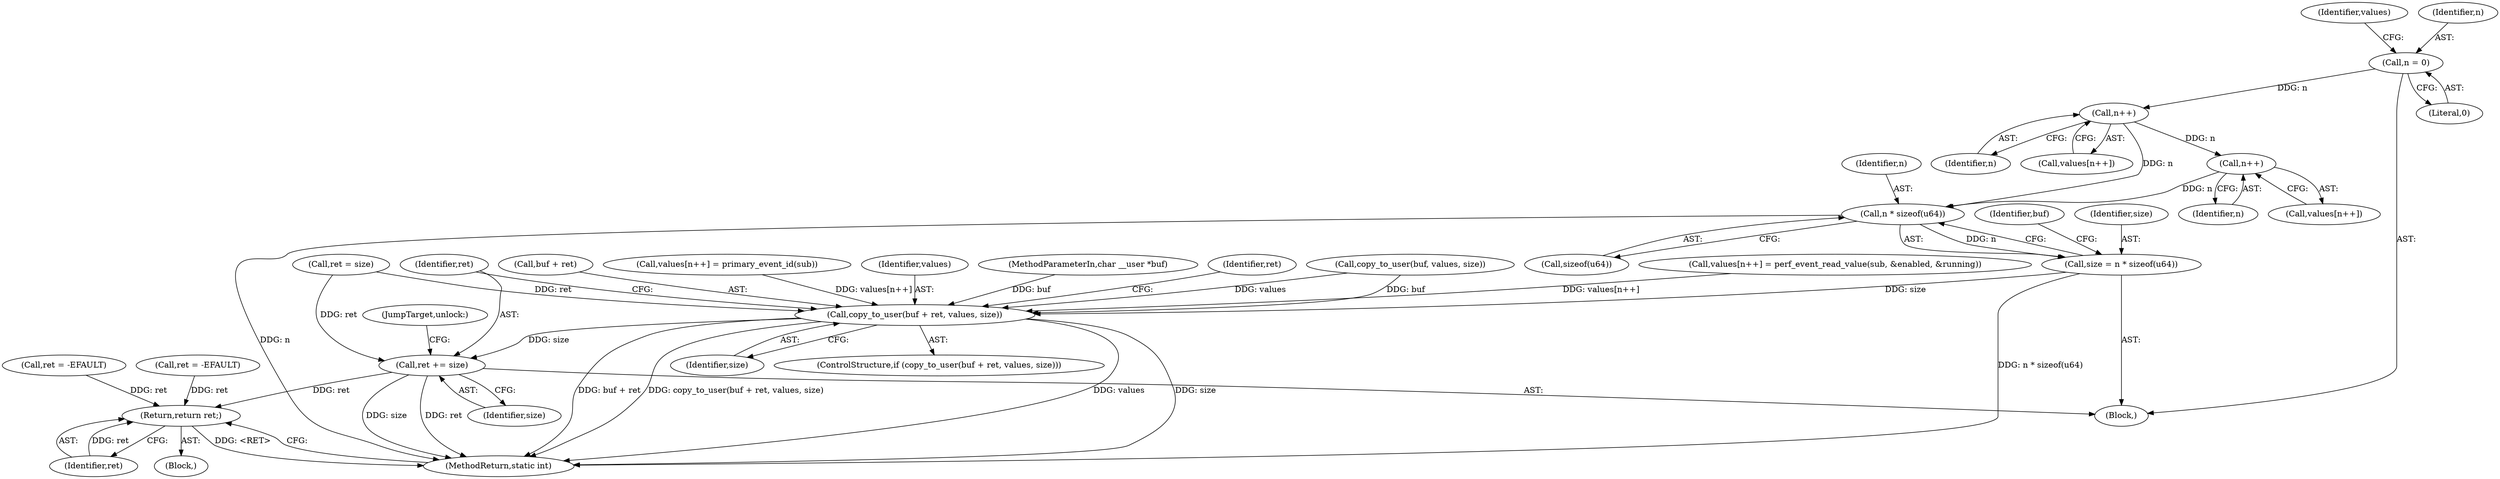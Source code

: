 digraph "0_linux_f63a8daa5812afef4f06c962351687e1ff9ccb2b_4@API" {
"1000238" [label="(Call,n * sizeof(u64))"];
"1000232" [label="(Call,n++)"];
"1000217" [label="(Call,n++)"];
"1000211" [label="(Call,n = 0)"];
"1000236" [label="(Call,size = n * sizeof(u64))"];
"1000243" [label="(Call,copy_to_user(buf + ret, values, size))"];
"1000255" [label="(Call,ret += size)"];
"1000264" [label="(Return,return ret;)"];
"1000121" [label="(Call,ret = -EFAULT)"];
"1000104" [label="(Block,)"];
"1000236" [label="(Call,size = n * sizeof(u64))"];
"1000230" [label="(Call,values[n++])"];
"1000211" [label="(Call,n = 0)"];
"1000207" [label="(Call,ret = size)"];
"1000233" [label="(Identifier,n)"];
"1000216" [label="(Identifier,values)"];
"1000255" [label="(Call,ret += size)"];
"1000239" [label="(Identifier,n)"];
"1000232" [label="(Call,n++)"];
"1000218" [label="(Identifier,n)"];
"1000103" [label="(MethodParameterIn,char __user *buf)"];
"1000251" [label="(Identifier,ret)"];
"1000245" [label="(Identifier,buf)"];
"1000265" [label="(Identifier,ret)"];
"1000248" [label="(Identifier,size)"];
"1000266" [label="(MethodReturn,static int)"];
"1000202" [label="(Call,copy_to_user(buf, values, size))"];
"1000242" [label="(ControlStructure,if (copy_to_user(buf + ret, values, size)))"];
"1000215" [label="(Call,values[n++])"];
"1000238" [label="(Call,n * sizeof(u64))"];
"1000214" [label="(Call,values[n++] = perf_event_read_value(sub, &enabled, &running))"];
"1000212" [label="(Identifier,n)"];
"1000210" [label="(Block,)"];
"1000237" [label="(Identifier,size)"];
"1000264" [label="(Return,return ret;)"];
"1000244" [label="(Call,buf + ret)"];
"1000256" [label="(Identifier,ret)"];
"1000229" [label="(Call,values[n++] = primary_event_id(sub))"];
"1000213" [label="(Literal,0)"];
"1000217" [label="(Call,n++)"];
"1000250" [label="(Call,ret = -EFAULT)"];
"1000243" [label="(Call,copy_to_user(buf + ret, values, size))"];
"1000257" [label="(Identifier,size)"];
"1000240" [label="(Call,sizeof(u64))"];
"1000247" [label="(Identifier,values)"];
"1000258" [label="(JumpTarget,unlock:)"];
"1000238" -> "1000236"  [label="AST: "];
"1000238" -> "1000240"  [label="CFG: "];
"1000239" -> "1000238"  [label="AST: "];
"1000240" -> "1000238"  [label="AST: "];
"1000236" -> "1000238"  [label="CFG: "];
"1000238" -> "1000266"  [label="DDG: n"];
"1000238" -> "1000236"  [label="DDG: n"];
"1000232" -> "1000238"  [label="DDG: n"];
"1000217" -> "1000238"  [label="DDG: n"];
"1000232" -> "1000230"  [label="AST: "];
"1000232" -> "1000233"  [label="CFG: "];
"1000233" -> "1000232"  [label="AST: "];
"1000230" -> "1000232"  [label="CFG: "];
"1000217" -> "1000232"  [label="DDG: n"];
"1000217" -> "1000215"  [label="AST: "];
"1000217" -> "1000218"  [label="CFG: "];
"1000218" -> "1000217"  [label="AST: "];
"1000215" -> "1000217"  [label="CFG: "];
"1000211" -> "1000217"  [label="DDG: n"];
"1000211" -> "1000210"  [label="AST: "];
"1000211" -> "1000213"  [label="CFG: "];
"1000212" -> "1000211"  [label="AST: "];
"1000213" -> "1000211"  [label="AST: "];
"1000216" -> "1000211"  [label="CFG: "];
"1000236" -> "1000210"  [label="AST: "];
"1000237" -> "1000236"  [label="AST: "];
"1000245" -> "1000236"  [label="CFG: "];
"1000236" -> "1000266"  [label="DDG: n * sizeof(u64)"];
"1000236" -> "1000243"  [label="DDG: size"];
"1000243" -> "1000242"  [label="AST: "];
"1000243" -> "1000248"  [label="CFG: "];
"1000244" -> "1000243"  [label="AST: "];
"1000247" -> "1000243"  [label="AST: "];
"1000248" -> "1000243"  [label="AST: "];
"1000251" -> "1000243"  [label="CFG: "];
"1000256" -> "1000243"  [label="CFG: "];
"1000243" -> "1000266"  [label="DDG: size"];
"1000243" -> "1000266"  [label="DDG: buf + ret"];
"1000243" -> "1000266"  [label="DDG: copy_to_user(buf + ret, values, size)"];
"1000243" -> "1000266"  [label="DDG: values"];
"1000202" -> "1000243"  [label="DDG: buf"];
"1000202" -> "1000243"  [label="DDG: values"];
"1000103" -> "1000243"  [label="DDG: buf"];
"1000207" -> "1000243"  [label="DDG: ret"];
"1000229" -> "1000243"  [label="DDG: values[n++]"];
"1000214" -> "1000243"  [label="DDG: values[n++]"];
"1000243" -> "1000255"  [label="DDG: size"];
"1000255" -> "1000210"  [label="AST: "];
"1000255" -> "1000257"  [label="CFG: "];
"1000256" -> "1000255"  [label="AST: "];
"1000257" -> "1000255"  [label="AST: "];
"1000258" -> "1000255"  [label="CFG: "];
"1000255" -> "1000266"  [label="DDG: size"];
"1000255" -> "1000266"  [label="DDG: ret"];
"1000207" -> "1000255"  [label="DDG: ret"];
"1000255" -> "1000264"  [label="DDG: ret"];
"1000264" -> "1000104"  [label="AST: "];
"1000264" -> "1000265"  [label="CFG: "];
"1000265" -> "1000264"  [label="AST: "];
"1000266" -> "1000264"  [label="CFG: "];
"1000264" -> "1000266"  [label="DDG: <RET>"];
"1000265" -> "1000264"  [label="DDG: ret"];
"1000250" -> "1000264"  [label="DDG: ret"];
"1000121" -> "1000264"  [label="DDG: ret"];
}
